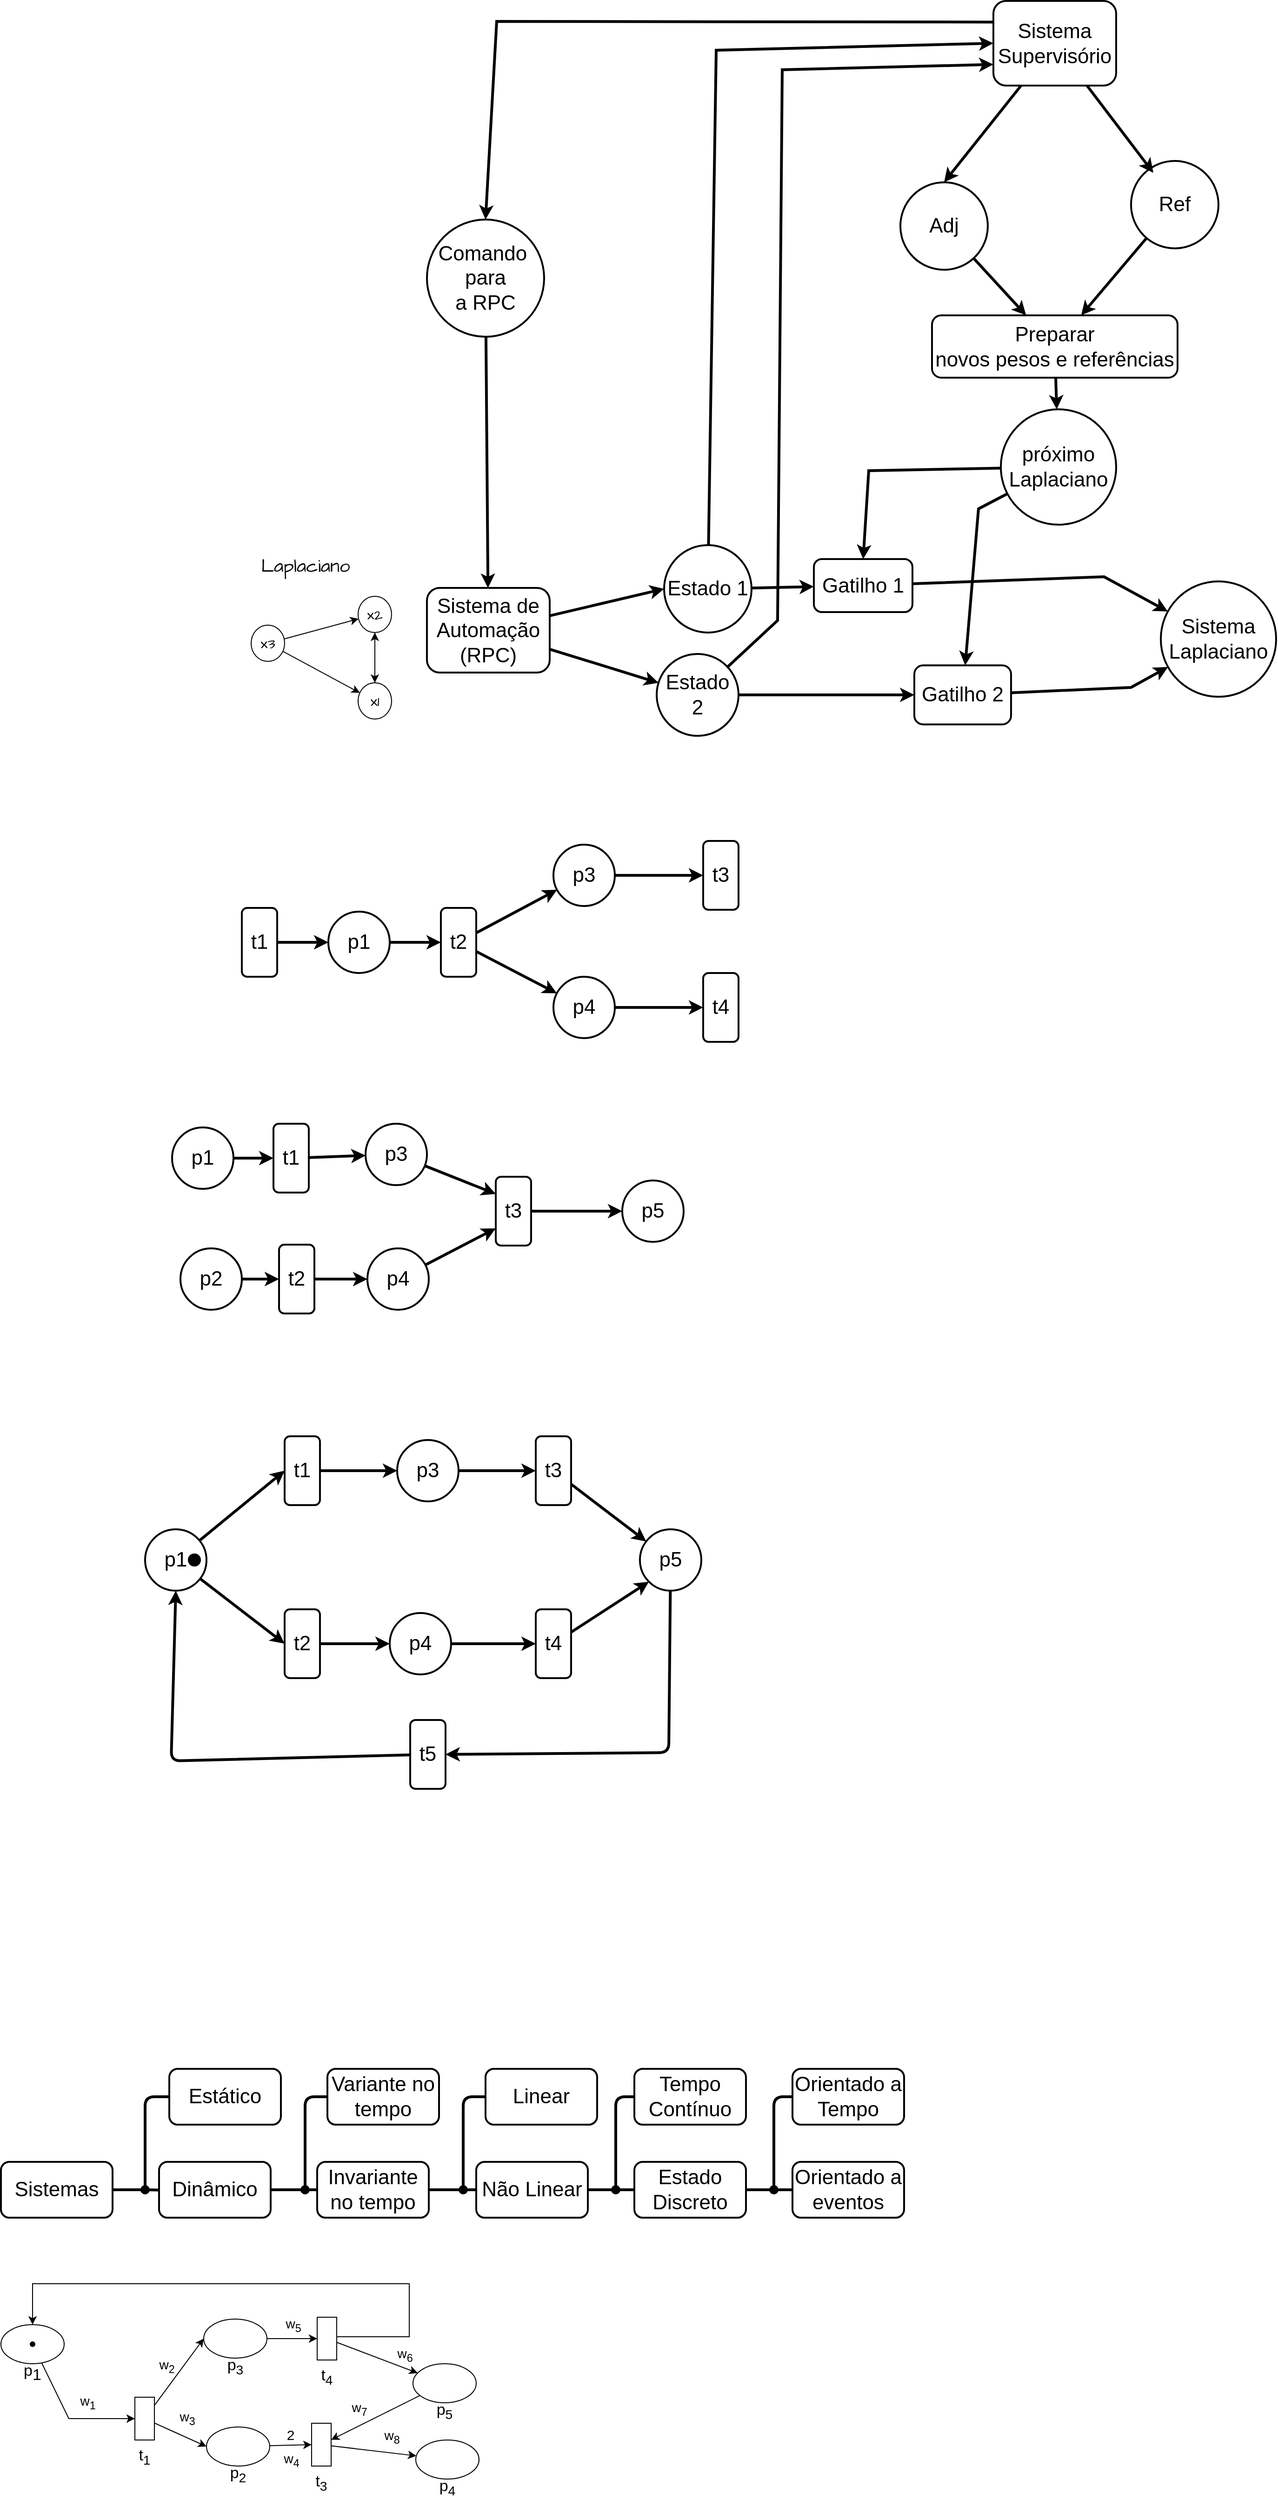 <mxfile version="23.0.2" type="device" pages="2">
  <diagram name="Página-1" id="73Gl7awsLTiYfM5fw06S">
    <mxGraphModel dx="1450" dy="1438" grid="0" gridSize="10" guides="1" tooltips="1" connect="1" arrows="1" fold="1" page="0" pageScale="1" pageWidth="1169" pageHeight="827" background="#ffffff" math="0" shadow="0">
      <root>
        <mxCell id="0" />
        <mxCell id="1" parent="0" />
        <mxCell id="H29PGCWUE_MyYNxUWZgb-3" style="edgeStyle=orthogonalEdgeStyle;rounded=1;orthogonalLoop=1;jettySize=auto;html=1;strokeWidth=3;" parent="1" source="H29PGCWUE_MyYNxUWZgb-1" target="H29PGCWUE_MyYNxUWZgb-2" edge="1">
          <mxGeometry relative="1" as="geometry" />
        </mxCell>
        <mxCell id="H29PGCWUE_MyYNxUWZgb-1" value="&lt;font style=&quot;font-size: 22px;&quot;&gt;p1&lt;/font&gt;" style="ellipse;whiteSpace=wrap;html=1;aspect=fixed;strokeWidth=2;rounded=1;" parent="1" vertex="1">
          <mxGeometry x="211" y="206" width="66" height="66" as="geometry" />
        </mxCell>
        <mxCell id="H29PGCWUE_MyYNxUWZgb-9" style="shape=connector;rounded=1;orthogonalLoop=1;jettySize=auto;html=1;labelBackgroundColor=default;strokeColor=default;strokeWidth=3;align=center;verticalAlign=middle;fontFamily=Helvetica;fontSize=11;fontColor=default;endArrow=classic;" parent="1" source="H29PGCWUE_MyYNxUWZgb-2" target="H29PGCWUE_MyYNxUWZgb-7" edge="1">
          <mxGeometry relative="1" as="geometry" />
        </mxCell>
        <mxCell id="H29PGCWUE_MyYNxUWZgb-10" style="edgeStyle=none;shape=connector;rounded=1;orthogonalLoop=1;jettySize=auto;html=1;labelBackgroundColor=default;strokeColor=default;strokeWidth=3;align=center;verticalAlign=middle;fontFamily=Helvetica;fontSize=11;fontColor=default;endArrow=classic;" parent="1" source="H29PGCWUE_MyYNxUWZgb-2" target="H29PGCWUE_MyYNxUWZgb-8" edge="1">
          <mxGeometry relative="1" as="geometry" />
        </mxCell>
        <mxCell id="H29PGCWUE_MyYNxUWZgb-2" value="&lt;font style=&quot;font-size: 22px;&quot;&gt;t2&lt;/font&gt;" style="rounded=1;whiteSpace=wrap;html=1;strokeWidth=2;" parent="1" vertex="1">
          <mxGeometry x="332" y="202" width="38" height="74" as="geometry" />
        </mxCell>
        <mxCell id="H29PGCWUE_MyYNxUWZgb-6" value="" style="edgeStyle=orthogonalEdgeStyle;shape=connector;rounded=1;orthogonalLoop=1;jettySize=auto;html=1;labelBackgroundColor=default;strokeColor=default;strokeWidth=3;align=center;verticalAlign=middle;fontFamily=Helvetica;fontSize=11;fontColor=default;endArrow=classic;" parent="1" source="H29PGCWUE_MyYNxUWZgb-4" target="H29PGCWUE_MyYNxUWZgb-1" edge="1">
          <mxGeometry relative="1" as="geometry" />
        </mxCell>
        <mxCell id="H29PGCWUE_MyYNxUWZgb-4" value="&lt;font style=&quot;font-size: 22px;&quot;&gt;t1&lt;/font&gt;" style="rounded=1;whiteSpace=wrap;html=1;strokeWidth=2;" parent="1" vertex="1">
          <mxGeometry x="118" y="202" width="38" height="74" as="geometry" />
        </mxCell>
        <mxCell id="H29PGCWUE_MyYNxUWZgb-13" value="" style="edgeStyle=none;shape=connector;rounded=1;orthogonalLoop=1;jettySize=auto;html=1;labelBackgroundColor=default;strokeColor=default;strokeWidth=3;align=center;verticalAlign=middle;fontFamily=Helvetica;fontSize=11;fontColor=default;endArrow=classic;" parent="1" source="H29PGCWUE_MyYNxUWZgb-7" target="H29PGCWUE_MyYNxUWZgb-11" edge="1">
          <mxGeometry relative="1" as="geometry" />
        </mxCell>
        <mxCell id="H29PGCWUE_MyYNxUWZgb-7" value="&lt;font style=&quot;font-size: 22px;&quot;&gt;p3&lt;/font&gt;" style="ellipse;whiteSpace=wrap;html=1;aspect=fixed;strokeWidth=2;rounded=1;" parent="1" vertex="1">
          <mxGeometry x="453" y="134" width="66" height="66" as="geometry" />
        </mxCell>
        <mxCell id="H29PGCWUE_MyYNxUWZgb-15" value="" style="edgeStyle=none;shape=connector;rounded=1;orthogonalLoop=1;jettySize=auto;html=1;labelBackgroundColor=default;strokeColor=default;strokeWidth=3;align=center;verticalAlign=middle;fontFamily=Helvetica;fontSize=11;fontColor=default;endArrow=classic;" parent="1" source="H29PGCWUE_MyYNxUWZgb-8" target="H29PGCWUE_MyYNxUWZgb-14" edge="1">
          <mxGeometry relative="1" as="geometry" />
        </mxCell>
        <mxCell id="H29PGCWUE_MyYNxUWZgb-8" value="&lt;font style=&quot;font-size: 22px;&quot;&gt;p4&lt;/font&gt;" style="ellipse;whiteSpace=wrap;html=1;aspect=fixed;strokeWidth=2;rounded=1;" parent="1" vertex="1">
          <mxGeometry x="453" y="276" width="66" height="66" as="geometry" />
        </mxCell>
        <mxCell id="H29PGCWUE_MyYNxUWZgb-11" value="&lt;font style=&quot;font-size: 22px;&quot;&gt;t3&lt;/font&gt;" style="rounded=1;whiteSpace=wrap;html=1;strokeWidth=2;" parent="1" vertex="1">
          <mxGeometry x="614" y="130" width="38" height="74" as="geometry" />
        </mxCell>
        <mxCell id="H29PGCWUE_MyYNxUWZgb-14" value="&lt;font style=&quot;font-size: 22px;&quot;&gt;t4&lt;/font&gt;" style="rounded=1;whiteSpace=wrap;html=1;strokeWidth=2;" parent="1" vertex="1">
          <mxGeometry x="614" y="272" width="38" height="74" as="geometry" />
        </mxCell>
        <mxCell id="H29PGCWUE_MyYNxUWZgb-26" value="" style="edgeStyle=none;shape=connector;rounded=1;orthogonalLoop=1;jettySize=auto;html=1;labelBackgroundColor=default;strokeColor=default;strokeWidth=3;align=center;verticalAlign=middle;fontFamily=Helvetica;fontSize=11;fontColor=default;endArrow=classic;" parent="1" source="H29PGCWUE_MyYNxUWZgb-17" target="H29PGCWUE_MyYNxUWZgb-18" edge="1">
          <mxGeometry relative="1" as="geometry" />
        </mxCell>
        <mxCell id="H29PGCWUE_MyYNxUWZgb-17" value="&lt;font style=&quot;font-size: 22px;&quot;&gt;p1&lt;/font&gt;" style="ellipse;whiteSpace=wrap;html=1;aspect=fixed;strokeWidth=2;rounded=1;" parent="1" vertex="1">
          <mxGeometry x="43" y="438" width="66" height="66" as="geometry" />
        </mxCell>
        <mxCell id="H29PGCWUE_MyYNxUWZgb-27" value="" style="edgeStyle=none;shape=connector;rounded=1;orthogonalLoop=1;jettySize=auto;html=1;labelBackgroundColor=default;strokeColor=default;strokeWidth=3;align=center;verticalAlign=middle;fontFamily=Helvetica;fontSize=11;fontColor=default;endArrow=classic;" parent="1" source="H29PGCWUE_MyYNxUWZgb-18" target="H29PGCWUE_MyYNxUWZgb-22" edge="1">
          <mxGeometry relative="1" as="geometry" />
        </mxCell>
        <mxCell id="H29PGCWUE_MyYNxUWZgb-18" value="&lt;font style=&quot;font-size: 22px;&quot;&gt;t1&lt;/font&gt;" style="rounded=1;whiteSpace=wrap;html=1;strokeWidth=2;" parent="1" vertex="1">
          <mxGeometry x="152" y="434" width="38" height="74" as="geometry" />
        </mxCell>
        <mxCell id="H29PGCWUE_MyYNxUWZgb-31" value="" style="edgeStyle=none;shape=connector;rounded=1;orthogonalLoop=1;jettySize=auto;html=1;labelBackgroundColor=default;strokeColor=default;strokeWidth=3;align=center;verticalAlign=middle;fontFamily=Helvetica;fontSize=11;fontColor=default;endArrow=classic;" parent="1" source="H29PGCWUE_MyYNxUWZgb-19" target="H29PGCWUE_MyYNxUWZgb-20" edge="1">
          <mxGeometry relative="1" as="geometry" />
        </mxCell>
        <mxCell id="H29PGCWUE_MyYNxUWZgb-19" value="&lt;font style=&quot;font-size: 22px;&quot;&gt;p2&lt;/font&gt;" style="ellipse;whiteSpace=wrap;html=1;aspect=fixed;strokeWidth=2;rounded=1;" parent="1" vertex="1">
          <mxGeometry x="52" y="568" width="66" height="66" as="geometry" />
        </mxCell>
        <mxCell id="H29PGCWUE_MyYNxUWZgb-32" value="" style="edgeStyle=none;shape=connector;rounded=1;orthogonalLoop=1;jettySize=auto;html=1;labelBackgroundColor=default;strokeColor=default;strokeWidth=3;align=center;verticalAlign=middle;fontFamily=Helvetica;fontSize=11;fontColor=default;endArrow=classic;" parent="1" source="H29PGCWUE_MyYNxUWZgb-20" target="H29PGCWUE_MyYNxUWZgb-23" edge="1">
          <mxGeometry relative="1" as="geometry" />
        </mxCell>
        <mxCell id="H29PGCWUE_MyYNxUWZgb-20" value="&lt;font style=&quot;font-size: 22px;&quot;&gt;t2&lt;/font&gt;" style="rounded=1;whiteSpace=wrap;html=1;strokeWidth=2;" parent="1" vertex="1">
          <mxGeometry x="158" y="564" width="38" height="74" as="geometry" />
        </mxCell>
        <mxCell id="H29PGCWUE_MyYNxUWZgb-29" style="edgeStyle=none;shape=connector;rounded=1;orthogonalLoop=1;jettySize=auto;html=1;entryX=0;entryY=0.25;entryDx=0;entryDy=0;labelBackgroundColor=default;strokeColor=default;strokeWidth=3;align=center;verticalAlign=middle;fontFamily=Helvetica;fontSize=11;fontColor=default;endArrow=classic;" parent="1" source="H29PGCWUE_MyYNxUWZgb-22" target="H29PGCWUE_MyYNxUWZgb-24" edge="1">
          <mxGeometry relative="1" as="geometry" />
        </mxCell>
        <mxCell id="H29PGCWUE_MyYNxUWZgb-22" value="&lt;font style=&quot;font-size: 22px;&quot;&gt;p3&lt;/font&gt;" style="ellipse;whiteSpace=wrap;html=1;aspect=fixed;strokeWidth=2;rounded=1;" parent="1" vertex="1">
          <mxGeometry x="251" y="434" width="66" height="66" as="geometry" />
        </mxCell>
        <mxCell id="H29PGCWUE_MyYNxUWZgb-30" style="edgeStyle=none;shape=connector;rounded=1;orthogonalLoop=1;jettySize=auto;html=1;entryX=0;entryY=0.75;entryDx=0;entryDy=0;labelBackgroundColor=default;strokeColor=default;strokeWidth=3;align=center;verticalAlign=middle;fontFamily=Helvetica;fontSize=11;fontColor=default;endArrow=classic;" parent="1" source="H29PGCWUE_MyYNxUWZgb-23" target="H29PGCWUE_MyYNxUWZgb-24" edge="1">
          <mxGeometry relative="1" as="geometry" />
        </mxCell>
        <mxCell id="H29PGCWUE_MyYNxUWZgb-23" value="&lt;font style=&quot;font-size: 22px;&quot;&gt;p4&lt;/font&gt;" style="ellipse;whiteSpace=wrap;html=1;aspect=fixed;strokeWidth=2;rounded=1;" parent="1" vertex="1">
          <mxGeometry x="253" y="568" width="66" height="66" as="geometry" />
        </mxCell>
        <mxCell id="H29PGCWUE_MyYNxUWZgb-33" style="edgeStyle=none;shape=connector;rounded=1;orthogonalLoop=1;jettySize=auto;html=1;labelBackgroundColor=default;strokeColor=default;strokeWidth=3;align=center;verticalAlign=middle;fontFamily=Helvetica;fontSize=11;fontColor=default;endArrow=classic;" parent="1" source="H29PGCWUE_MyYNxUWZgb-24" target="H29PGCWUE_MyYNxUWZgb-25" edge="1">
          <mxGeometry relative="1" as="geometry" />
        </mxCell>
        <mxCell id="H29PGCWUE_MyYNxUWZgb-24" value="&lt;font style=&quot;font-size: 22px;&quot;&gt;t3&lt;/font&gt;" style="rounded=1;whiteSpace=wrap;html=1;strokeWidth=2;" parent="1" vertex="1">
          <mxGeometry x="391" y="491" width="38" height="74" as="geometry" />
        </mxCell>
        <mxCell id="H29PGCWUE_MyYNxUWZgb-25" value="&lt;font style=&quot;font-size: 22px;&quot;&gt;p5&lt;/font&gt;" style="ellipse;whiteSpace=wrap;html=1;aspect=fixed;strokeWidth=2;rounded=1;" parent="1" vertex="1">
          <mxGeometry x="527" y="495" width="66" height="66" as="geometry" />
        </mxCell>
        <mxCell id="H29PGCWUE_MyYNxUWZgb-46" style="edgeStyle=none;shape=connector;rounded=1;orthogonalLoop=1;jettySize=auto;html=1;labelBackgroundColor=default;strokeColor=default;strokeWidth=3;align=center;verticalAlign=middle;fontFamily=Helvetica;fontSize=11;fontColor=default;endArrow=classic;entryX=0;entryY=0.5;entryDx=0;entryDy=0;" parent="1" source="H29PGCWUE_MyYNxUWZgb-34" target="H29PGCWUE_MyYNxUWZgb-35" edge="1">
          <mxGeometry relative="1" as="geometry" />
        </mxCell>
        <mxCell id="H29PGCWUE_MyYNxUWZgb-47" style="edgeStyle=none;shape=connector;rounded=1;orthogonalLoop=1;jettySize=auto;html=1;entryX=0;entryY=0.5;entryDx=0;entryDy=0;labelBackgroundColor=default;strokeColor=default;strokeWidth=3;align=center;verticalAlign=middle;fontFamily=Helvetica;fontSize=11;fontColor=default;endArrow=classic;" parent="1" source="H29PGCWUE_MyYNxUWZgb-34" target="H29PGCWUE_MyYNxUWZgb-36" edge="1">
          <mxGeometry relative="1" as="geometry" />
        </mxCell>
        <mxCell id="H29PGCWUE_MyYNxUWZgb-34" value="&lt;font style=&quot;font-size: 22px;&quot;&gt;p1&lt;/font&gt;" style="ellipse;whiteSpace=wrap;html=1;aspect=fixed;strokeWidth=2;rounded=1;" parent="1" vertex="1">
          <mxGeometry x="14" y="870" width="66" height="66" as="geometry" />
        </mxCell>
        <mxCell id="H29PGCWUE_MyYNxUWZgb-48" style="edgeStyle=none;shape=connector;rounded=1;orthogonalLoop=1;jettySize=auto;html=1;labelBackgroundColor=default;strokeColor=default;strokeWidth=3;align=center;verticalAlign=middle;fontFamily=Helvetica;fontSize=11;fontColor=default;endArrow=classic;" parent="1" source="H29PGCWUE_MyYNxUWZgb-35" target="H29PGCWUE_MyYNxUWZgb-37" edge="1">
          <mxGeometry relative="1" as="geometry" />
        </mxCell>
        <mxCell id="H29PGCWUE_MyYNxUWZgb-35" value="&lt;font style=&quot;font-size: 22px;&quot;&gt;t1&lt;/font&gt;" style="rounded=1;whiteSpace=wrap;html=1;strokeWidth=2;" parent="1" vertex="1">
          <mxGeometry x="164" y="770" width="38" height="74" as="geometry" />
        </mxCell>
        <mxCell id="H29PGCWUE_MyYNxUWZgb-49" value="" style="edgeStyle=none;shape=connector;rounded=1;orthogonalLoop=1;jettySize=auto;html=1;labelBackgroundColor=default;strokeColor=default;strokeWidth=3;align=center;verticalAlign=middle;fontFamily=Helvetica;fontSize=11;fontColor=default;endArrow=classic;" parent="1" source="H29PGCWUE_MyYNxUWZgb-36" target="H29PGCWUE_MyYNxUWZgb-38" edge="1">
          <mxGeometry relative="1" as="geometry" />
        </mxCell>
        <mxCell id="H29PGCWUE_MyYNxUWZgb-36" value="&lt;font style=&quot;font-size: 22px;&quot;&gt;t2&lt;/font&gt;" style="rounded=1;whiteSpace=wrap;html=1;strokeWidth=2;" parent="1" vertex="1">
          <mxGeometry x="164" y="956" width="38" height="74" as="geometry" />
        </mxCell>
        <mxCell id="H29PGCWUE_MyYNxUWZgb-50" value="" style="edgeStyle=none;shape=connector;rounded=1;orthogonalLoop=1;jettySize=auto;html=1;labelBackgroundColor=default;strokeColor=default;strokeWidth=3;align=center;verticalAlign=middle;fontFamily=Helvetica;fontSize=11;fontColor=default;endArrow=classic;" parent="1" source="H29PGCWUE_MyYNxUWZgb-37" target="H29PGCWUE_MyYNxUWZgb-40" edge="1">
          <mxGeometry relative="1" as="geometry" />
        </mxCell>
        <mxCell id="H29PGCWUE_MyYNxUWZgb-37" value="&lt;font style=&quot;font-size: 22px;&quot;&gt;p3&lt;/font&gt;" style="ellipse;whiteSpace=wrap;html=1;aspect=fixed;strokeWidth=2;rounded=1;" parent="1" vertex="1">
          <mxGeometry x="285" y="774" width="66" height="66" as="geometry" />
        </mxCell>
        <mxCell id="H29PGCWUE_MyYNxUWZgb-53" value="" style="edgeStyle=none;shape=connector;rounded=1;orthogonalLoop=1;jettySize=auto;html=1;labelBackgroundColor=default;strokeColor=default;strokeWidth=3;align=center;verticalAlign=middle;fontFamily=Helvetica;fontSize=11;fontColor=default;endArrow=classic;" parent="1" source="H29PGCWUE_MyYNxUWZgb-38" target="H29PGCWUE_MyYNxUWZgb-41" edge="1">
          <mxGeometry relative="1" as="geometry" />
        </mxCell>
        <mxCell id="H29PGCWUE_MyYNxUWZgb-38" value="&lt;font style=&quot;font-size: 22px;&quot;&gt;p4&lt;/font&gt;" style="ellipse;whiteSpace=wrap;html=1;aspect=fixed;strokeWidth=2;rounded=1;" parent="1" vertex="1">
          <mxGeometry x="277" y="960" width="66" height="66" as="geometry" />
        </mxCell>
        <mxCell id="H29PGCWUE_MyYNxUWZgb-51" style="edgeStyle=none;shape=connector;rounded=1;orthogonalLoop=1;jettySize=auto;html=1;labelBackgroundColor=default;strokeColor=default;strokeWidth=3;align=center;verticalAlign=middle;fontFamily=Helvetica;fontSize=11;fontColor=default;endArrow=classic;" parent="1" source="H29PGCWUE_MyYNxUWZgb-40" target="H29PGCWUE_MyYNxUWZgb-43" edge="1">
          <mxGeometry relative="1" as="geometry" />
        </mxCell>
        <mxCell id="H29PGCWUE_MyYNxUWZgb-40" value="&lt;font style=&quot;font-size: 22px;&quot;&gt;t3&lt;/font&gt;" style="rounded=1;whiteSpace=wrap;html=1;strokeWidth=2;" parent="1" vertex="1">
          <mxGeometry x="434" y="770" width="38" height="74" as="geometry" />
        </mxCell>
        <mxCell id="H29PGCWUE_MyYNxUWZgb-52" style="edgeStyle=none;shape=connector;rounded=1;orthogonalLoop=1;jettySize=auto;html=1;entryX=0;entryY=1;entryDx=0;entryDy=0;labelBackgroundColor=default;strokeColor=default;strokeWidth=3;align=center;verticalAlign=middle;fontFamily=Helvetica;fontSize=11;fontColor=default;endArrow=classic;" parent="1" source="H29PGCWUE_MyYNxUWZgb-41" target="H29PGCWUE_MyYNxUWZgb-43" edge="1">
          <mxGeometry relative="1" as="geometry" />
        </mxCell>
        <mxCell id="H29PGCWUE_MyYNxUWZgb-41" value="&lt;font style=&quot;font-size: 22px;&quot;&gt;t4&lt;/font&gt;" style="rounded=1;whiteSpace=wrap;html=1;strokeWidth=2;" parent="1" vertex="1">
          <mxGeometry x="434" y="956" width="38" height="74" as="geometry" />
        </mxCell>
        <mxCell id="H29PGCWUE_MyYNxUWZgb-54" style="edgeStyle=none;shape=connector;rounded=1;orthogonalLoop=1;jettySize=auto;html=1;entryX=1;entryY=0.5;entryDx=0;entryDy=0;labelBackgroundColor=default;strokeColor=default;strokeWidth=3;align=center;verticalAlign=middle;fontFamily=Helvetica;fontSize=11;fontColor=default;endArrow=classic;" parent="1" source="H29PGCWUE_MyYNxUWZgb-43" target="H29PGCWUE_MyYNxUWZgb-44" edge="1">
          <mxGeometry relative="1" as="geometry">
            <Array as="points">
              <mxPoint x="577" y="1110" />
            </Array>
          </mxGeometry>
        </mxCell>
        <mxCell id="H29PGCWUE_MyYNxUWZgb-43" value="&lt;font style=&quot;font-size: 22px;&quot;&gt;p5&lt;/font&gt;" style="ellipse;whiteSpace=wrap;html=1;aspect=fixed;strokeWidth=2;rounded=1;" parent="1" vertex="1">
          <mxGeometry x="546" y="870" width="66" height="66" as="geometry" />
        </mxCell>
        <mxCell id="H29PGCWUE_MyYNxUWZgb-55" style="edgeStyle=none;shape=connector;rounded=1;orthogonalLoop=1;jettySize=auto;html=1;entryX=0.5;entryY=1;entryDx=0;entryDy=0;labelBackgroundColor=default;strokeColor=default;strokeWidth=3;align=center;verticalAlign=middle;fontFamily=Helvetica;fontSize=11;fontColor=default;endArrow=classic;" parent="1" source="H29PGCWUE_MyYNxUWZgb-44" target="H29PGCWUE_MyYNxUWZgb-34" edge="1">
          <mxGeometry relative="1" as="geometry">
            <Array as="points">
              <mxPoint x="42" y="1119" />
            </Array>
          </mxGeometry>
        </mxCell>
        <mxCell id="H29PGCWUE_MyYNxUWZgb-44" value="&lt;font style=&quot;font-size: 22px;&quot;&gt;t5&lt;/font&gt;" style="rounded=1;whiteSpace=wrap;html=1;strokeWidth=2;" parent="1" vertex="1">
          <mxGeometry x="299" y="1075" width="38" height="74" as="geometry" />
        </mxCell>
        <mxCell id="H29PGCWUE_MyYNxUWZgb-56" value="" style="shape=waypoint;size=6;pointerEvents=1;points=[];fillColor=none;resizable=0;rotatable=0;perimeter=centerPerimeter;snapToPoint=1;fontFamily=Helvetica;fontSize=11;fontColor=default;strokeWidth=5;rounded=1;" parent="1" vertex="1">
          <mxGeometry x="57" y="893" width="20" height="20" as="geometry" />
        </mxCell>
        <mxCell id="7hNcSBo7naeVfwJ_kZuB-24" style="edgeStyle=orthogonalEdgeStyle;shape=connector;rounded=1;orthogonalLoop=1;jettySize=auto;html=1;labelBackgroundColor=default;strokeColor=default;strokeWidth=3;align=center;verticalAlign=middle;fontFamily=Helvetica;fontSize=12;fontColor=default;endArrow=none;endFill=0;" parent="1" target="7hNcSBo7naeVfwJ_kZuB-4" edge="1">
          <mxGeometry relative="1" as="geometry">
            <mxPoint x="16" y="1580" as="sourcePoint" />
          </mxGeometry>
        </mxCell>
        <mxCell id="7hNcSBo7naeVfwJ_kZuB-1" value="&lt;font style=&quot;font-size: 22px;&quot;&gt;Sistemas&lt;/font&gt;" style="rounded=1;whiteSpace=wrap;html=1;strokeWidth=2;" parent="1" vertex="1">
          <mxGeometry x="-141" y="1550" width="120" height="60" as="geometry" />
        </mxCell>
        <mxCell id="7hNcSBo7naeVfwJ_kZuB-25" value="" style="edgeStyle=orthogonalEdgeStyle;shape=connector;rounded=1;orthogonalLoop=1;jettySize=auto;html=1;labelBackgroundColor=default;strokeColor=default;strokeWidth=3;align=center;verticalAlign=middle;fontFamily=Helvetica;fontSize=12;fontColor=default;endArrow=none;endFill=0;" parent="1" source="7hNcSBo7naeVfwJ_kZuB-38" target="7hNcSBo7naeVfwJ_kZuB-15" edge="1">
          <mxGeometry relative="1" as="geometry" />
        </mxCell>
        <mxCell id="7hNcSBo7naeVfwJ_kZuB-4" value="&lt;span style=&quot;font-size: 22px;&quot;&gt;Dinâmico&lt;/span&gt;" style="rounded=1;whiteSpace=wrap;html=1;strokeWidth=2;" parent="1" vertex="1">
          <mxGeometry x="29" y="1550" width="120" height="60" as="geometry" />
        </mxCell>
        <mxCell id="7hNcSBo7naeVfwJ_kZuB-5" value="&lt;span style=&quot;font-size: 22px;&quot;&gt;Estático&lt;/span&gt;" style="rounded=1;whiteSpace=wrap;html=1;strokeWidth=2;" parent="1" vertex="1">
          <mxGeometry x="40" y="1450" width="120" height="60" as="geometry" />
        </mxCell>
        <mxCell id="7hNcSBo7naeVfwJ_kZuB-26" value="" style="edgeStyle=orthogonalEdgeStyle;shape=connector;rounded=1;orthogonalLoop=1;jettySize=auto;html=1;labelBackgroundColor=default;strokeColor=default;strokeWidth=3;align=center;verticalAlign=middle;fontFamily=Helvetica;fontSize=12;fontColor=default;endArrow=none;endFill=0;" parent="1" source="7hNcSBo7naeVfwJ_kZuB-40" target="7hNcSBo7naeVfwJ_kZuB-16" edge="1">
          <mxGeometry relative="1" as="geometry" />
        </mxCell>
        <mxCell id="7hNcSBo7naeVfwJ_kZuB-15" value="&lt;span style=&quot;font-size: 22px;&quot;&gt;Invariante no tempo&lt;/span&gt;" style="rounded=1;whiteSpace=wrap;html=1;strokeWidth=2;" parent="1" vertex="1">
          <mxGeometry x="199" y="1550" width="120" height="60" as="geometry" />
        </mxCell>
        <mxCell id="7hNcSBo7naeVfwJ_kZuB-27" value="" style="edgeStyle=orthogonalEdgeStyle;shape=connector;rounded=1;orthogonalLoop=1;jettySize=auto;html=1;labelBackgroundColor=default;strokeColor=default;strokeWidth=3;align=center;verticalAlign=middle;fontFamily=Helvetica;fontSize=12;fontColor=default;endArrow=none;endFill=0;" parent="1" source="7hNcSBo7naeVfwJ_kZuB-42" target="7hNcSBo7naeVfwJ_kZuB-17" edge="1">
          <mxGeometry relative="1" as="geometry" />
        </mxCell>
        <mxCell id="7hNcSBo7naeVfwJ_kZuB-16" value="&lt;span style=&quot;font-size: 22px;&quot;&gt;Não Linear&lt;/span&gt;" style="rounded=1;whiteSpace=wrap;html=1;strokeWidth=2;" parent="1" vertex="1">
          <mxGeometry x="370" y="1550" width="120" height="60" as="geometry" />
        </mxCell>
        <mxCell id="7hNcSBo7naeVfwJ_kZuB-28" value="" style="edgeStyle=orthogonalEdgeStyle;shape=connector;rounded=1;orthogonalLoop=1;jettySize=auto;html=1;labelBackgroundColor=default;strokeColor=default;strokeWidth=3;align=center;verticalAlign=middle;fontFamily=Helvetica;fontSize=12;fontColor=default;endArrow=none;endFill=0;" parent="1" source="7hNcSBo7naeVfwJ_kZuB-44" target="7hNcSBo7naeVfwJ_kZuB-21" edge="1">
          <mxGeometry relative="1" as="geometry" />
        </mxCell>
        <mxCell id="7hNcSBo7naeVfwJ_kZuB-17" value="&lt;span style=&quot;font-size: 22px;&quot;&gt;Estado Discreto&lt;/span&gt;" style="rounded=1;whiteSpace=wrap;html=1;strokeWidth=2;" parent="1" vertex="1">
          <mxGeometry x="540" y="1550" width="120" height="60" as="geometry" />
        </mxCell>
        <mxCell id="7hNcSBo7naeVfwJ_kZuB-18" value="&lt;span style=&quot;font-size: 22px;&quot;&gt;Variante no tempo&lt;/span&gt;" style="rounded=1;whiteSpace=wrap;html=1;strokeWidth=2;" parent="1" vertex="1">
          <mxGeometry x="210" y="1450" width="120" height="60" as="geometry" />
        </mxCell>
        <mxCell id="7hNcSBo7naeVfwJ_kZuB-19" value="&lt;span style=&quot;font-size: 22px;&quot;&gt;Linear&lt;/span&gt;" style="rounded=1;whiteSpace=wrap;html=1;strokeWidth=2;" parent="1" vertex="1">
          <mxGeometry x="380" y="1450" width="120" height="60" as="geometry" />
        </mxCell>
        <mxCell id="7hNcSBo7naeVfwJ_kZuB-20" value="&lt;span style=&quot;font-size: 22px;&quot;&gt;Tempo Contínuo&lt;/span&gt;" style="rounded=1;whiteSpace=wrap;html=1;strokeWidth=2;" parent="1" vertex="1">
          <mxGeometry x="540" y="1450" width="120" height="60" as="geometry" />
        </mxCell>
        <mxCell id="7hNcSBo7naeVfwJ_kZuB-21" value="&lt;span style=&quot;font-size: 22px;&quot;&gt;Orientado a eventos&lt;/span&gt;" style="rounded=1;whiteSpace=wrap;html=1;strokeWidth=2;" parent="1" vertex="1">
          <mxGeometry x="710" y="1550" width="120" height="60" as="geometry" />
        </mxCell>
        <mxCell id="7hNcSBo7naeVfwJ_kZuB-23" value="&lt;span style=&quot;font-size: 22px;&quot;&gt;Orientado a Tempo&lt;/span&gt;" style="rounded=1;whiteSpace=wrap;html=1;strokeWidth=2;" parent="1" vertex="1">
          <mxGeometry x="710" y="1450" width="120" height="60" as="geometry" />
        </mxCell>
        <mxCell id="7hNcSBo7naeVfwJ_kZuB-31" value="" style="edgeStyle=orthogonalEdgeStyle;shape=connector;rounded=1;orthogonalLoop=1;jettySize=auto;html=1;labelBackgroundColor=default;strokeColor=default;strokeWidth=3;align=center;verticalAlign=middle;fontFamily=Helvetica;fontSize=12;fontColor=default;endArrow=none;endFill=0;" parent="1" source="7hNcSBo7naeVfwJ_kZuB-34" edge="1">
          <mxGeometry relative="1" as="geometry">
            <mxPoint y="1580" as="sourcePoint" />
            <mxPoint x="16" y="1580" as="targetPoint" />
          </mxGeometry>
        </mxCell>
        <mxCell id="7hNcSBo7naeVfwJ_kZuB-36" value="" style="edgeStyle=orthogonalEdgeStyle;shape=connector;rounded=1;orthogonalLoop=1;jettySize=auto;html=1;labelBackgroundColor=default;strokeColor=default;strokeWidth=3;align=center;verticalAlign=middle;fontFamily=Helvetica;fontSize=12;fontColor=default;endArrow=none;endFill=0;" parent="1" source="7hNcSBo7naeVfwJ_kZuB-1" target="7hNcSBo7naeVfwJ_kZuB-34" edge="1">
          <mxGeometry relative="1" as="geometry">
            <mxPoint x="-21" y="1580" as="sourcePoint" />
            <mxPoint x="16" y="1580" as="targetPoint" />
          </mxGeometry>
        </mxCell>
        <mxCell id="7hNcSBo7naeVfwJ_kZuB-34" value="" style="shape=waypoint;size=6;pointerEvents=1;points=[];fillColor=none;resizable=0;rotatable=0;perimeter=centerPerimeter;snapToPoint=1;rounded=1;strokeColor=default;align=center;verticalAlign=middle;fontFamily=Helvetica;fontSize=19;fontColor=default;html=1;strokeWidth=3;" parent="1" vertex="1">
          <mxGeometry x="4" y="1570" width="20" height="20" as="geometry" />
        </mxCell>
        <mxCell id="7hNcSBo7naeVfwJ_kZuB-37" style="edgeStyle=orthogonalEdgeStyle;shape=connector;rounded=1;orthogonalLoop=1;jettySize=auto;html=1;entryX=0.636;entryY=0.293;entryDx=0;entryDy=0;entryPerimeter=0;labelBackgroundColor=default;strokeColor=default;strokeWidth=3;align=center;verticalAlign=middle;fontFamily=Helvetica;fontSize=12;fontColor=default;endArrow=none;endFill=0;" parent="1" source="7hNcSBo7naeVfwJ_kZuB-5" target="7hNcSBo7naeVfwJ_kZuB-34" edge="1">
          <mxGeometry relative="1" as="geometry" />
        </mxCell>
        <mxCell id="7hNcSBo7naeVfwJ_kZuB-39" value="" style="edgeStyle=orthogonalEdgeStyle;shape=connector;rounded=1;orthogonalLoop=1;jettySize=auto;html=1;labelBackgroundColor=default;strokeColor=default;strokeWidth=3;align=center;verticalAlign=middle;fontFamily=Helvetica;fontSize=12;fontColor=default;endArrow=none;endFill=0;" parent="1" source="7hNcSBo7naeVfwJ_kZuB-4" target="7hNcSBo7naeVfwJ_kZuB-38" edge="1">
          <mxGeometry relative="1" as="geometry">
            <mxPoint x="149" y="1580" as="sourcePoint" />
            <mxPoint x="199" y="1580" as="targetPoint" />
          </mxGeometry>
        </mxCell>
        <mxCell id="7hNcSBo7naeVfwJ_kZuB-38" value="" style="shape=waypoint;size=6;pointerEvents=1;points=[];fillColor=none;resizable=0;rotatable=0;perimeter=centerPerimeter;snapToPoint=1;rounded=1;strokeColor=default;align=center;verticalAlign=middle;fontFamily=Helvetica;fontSize=12;fontColor=default;html=1;strokeWidth=3;" parent="1" vertex="1">
          <mxGeometry x="176" y="1570" width="20" height="20" as="geometry" />
        </mxCell>
        <mxCell id="7hNcSBo7naeVfwJ_kZuB-41" value="" style="edgeStyle=orthogonalEdgeStyle;shape=connector;rounded=1;orthogonalLoop=1;jettySize=auto;html=1;labelBackgroundColor=default;strokeColor=default;strokeWidth=3;align=center;verticalAlign=middle;fontFamily=Helvetica;fontSize=12;fontColor=default;endArrow=none;endFill=0;" parent="1" source="7hNcSBo7naeVfwJ_kZuB-15" target="7hNcSBo7naeVfwJ_kZuB-40" edge="1">
          <mxGeometry relative="1" as="geometry">
            <mxPoint x="319" y="1580" as="sourcePoint" />
            <mxPoint x="370" y="1580" as="targetPoint" />
          </mxGeometry>
        </mxCell>
        <mxCell id="7hNcSBo7naeVfwJ_kZuB-40" value="" style="shape=waypoint;size=6;pointerEvents=1;points=[];fillColor=none;resizable=0;rotatable=0;perimeter=centerPerimeter;snapToPoint=1;rounded=1;strokeColor=default;align=center;verticalAlign=middle;fontFamily=Helvetica;fontSize=12;fontColor=default;html=1;strokeWidth=3;" parent="1" vertex="1">
          <mxGeometry x="346" y="1570" width="20" height="20" as="geometry" />
        </mxCell>
        <mxCell id="7hNcSBo7naeVfwJ_kZuB-43" value="" style="edgeStyle=orthogonalEdgeStyle;shape=connector;rounded=1;orthogonalLoop=1;jettySize=auto;html=1;labelBackgroundColor=default;strokeColor=default;strokeWidth=3;align=center;verticalAlign=middle;fontFamily=Helvetica;fontSize=12;fontColor=default;endArrow=none;endFill=0;" parent="1" source="7hNcSBo7naeVfwJ_kZuB-16" target="7hNcSBo7naeVfwJ_kZuB-42" edge="1">
          <mxGeometry relative="1" as="geometry">
            <mxPoint x="490" y="1580" as="sourcePoint" />
            <mxPoint x="540" y="1580" as="targetPoint" />
          </mxGeometry>
        </mxCell>
        <mxCell id="7hNcSBo7naeVfwJ_kZuB-42" value="" style="shape=waypoint;size=6;pointerEvents=1;points=[];fillColor=none;resizable=0;rotatable=0;perimeter=centerPerimeter;snapToPoint=1;rounded=1;strokeColor=default;align=center;verticalAlign=middle;fontFamily=Helvetica;fontSize=12;fontColor=default;html=1;strokeWidth=3;" parent="1" vertex="1">
          <mxGeometry x="510" y="1570" width="20" height="20" as="geometry" />
        </mxCell>
        <mxCell id="7hNcSBo7naeVfwJ_kZuB-45" value="" style="edgeStyle=orthogonalEdgeStyle;shape=connector;rounded=1;orthogonalLoop=1;jettySize=auto;html=1;labelBackgroundColor=default;strokeColor=default;strokeWidth=3;align=center;verticalAlign=middle;fontFamily=Helvetica;fontSize=12;fontColor=default;endArrow=none;endFill=0;" parent="1" source="7hNcSBo7naeVfwJ_kZuB-17" target="7hNcSBo7naeVfwJ_kZuB-44" edge="1">
          <mxGeometry relative="1" as="geometry">
            <mxPoint x="660" y="1580" as="sourcePoint" />
            <mxPoint x="710" y="1580" as="targetPoint" />
          </mxGeometry>
        </mxCell>
        <mxCell id="7hNcSBo7naeVfwJ_kZuB-44" value="" style="shape=waypoint;size=6;pointerEvents=1;points=[];fillColor=none;resizable=0;rotatable=0;perimeter=centerPerimeter;snapToPoint=1;rounded=1;strokeColor=default;align=center;verticalAlign=middle;fontFamily=Helvetica;fontSize=12;fontColor=default;html=1;strokeWidth=3;" parent="1" vertex="1">
          <mxGeometry x="680" y="1570" width="20" height="20" as="geometry" />
        </mxCell>
        <mxCell id="7hNcSBo7naeVfwJ_kZuB-46" style="edgeStyle=orthogonalEdgeStyle;shape=connector;rounded=1;orthogonalLoop=1;jettySize=auto;html=1;entryX=0.484;entryY=0.391;entryDx=0;entryDy=0;entryPerimeter=0;labelBackgroundColor=default;strokeColor=default;strokeWidth=3;align=center;verticalAlign=middle;fontFamily=Helvetica;fontSize=12;fontColor=default;endArrow=none;endFill=0;" parent="1" source="7hNcSBo7naeVfwJ_kZuB-18" target="7hNcSBo7naeVfwJ_kZuB-38" edge="1">
          <mxGeometry relative="1" as="geometry" />
        </mxCell>
        <mxCell id="7hNcSBo7naeVfwJ_kZuB-47" style="edgeStyle=orthogonalEdgeStyle;shape=connector;rounded=1;orthogonalLoop=1;jettySize=auto;html=1;entryX=0.464;entryY=1.077;entryDx=0;entryDy=0;entryPerimeter=0;labelBackgroundColor=default;strokeColor=default;strokeWidth=3;align=center;verticalAlign=middle;fontFamily=Helvetica;fontSize=12;fontColor=default;endArrow=none;endFill=0;" parent="1" source="7hNcSBo7naeVfwJ_kZuB-19" target="7hNcSBo7naeVfwJ_kZuB-40" edge="1">
          <mxGeometry relative="1" as="geometry" />
        </mxCell>
        <mxCell id="7hNcSBo7naeVfwJ_kZuB-48" style="edgeStyle=orthogonalEdgeStyle;shape=connector;rounded=1;orthogonalLoop=1;jettySize=auto;html=1;entryX=0.467;entryY=0.277;entryDx=0;entryDy=0;entryPerimeter=0;labelBackgroundColor=default;strokeColor=default;strokeWidth=3;align=center;verticalAlign=middle;fontFamily=Helvetica;fontSize=12;fontColor=default;endArrow=none;endFill=0;" parent="1" source="7hNcSBo7naeVfwJ_kZuB-20" target="7hNcSBo7naeVfwJ_kZuB-42" edge="1">
          <mxGeometry relative="1" as="geometry" />
        </mxCell>
        <mxCell id="7hNcSBo7naeVfwJ_kZuB-49" style="edgeStyle=orthogonalEdgeStyle;shape=connector;rounded=1;orthogonalLoop=1;jettySize=auto;html=1;entryX=0.472;entryY=1.083;entryDx=0;entryDy=0;entryPerimeter=0;labelBackgroundColor=default;strokeColor=default;strokeWidth=3;align=center;verticalAlign=middle;fontFamily=Helvetica;fontSize=12;fontColor=default;endArrow=none;endFill=0;" parent="1" source="7hNcSBo7naeVfwJ_kZuB-23" target="7hNcSBo7naeVfwJ_kZuB-44" edge="1">
          <mxGeometry relative="1" as="geometry" />
        </mxCell>
        <mxCell id="eQceX1pMj_VDF9O-ihNc-5" value="" style="rounded=0;orthogonalLoop=1;jettySize=auto;html=1;" parent="1" source="eQceX1pMj_VDF9O-ihNc-2" target="eQceX1pMj_VDF9O-ihNc-3" edge="1">
          <mxGeometry relative="1" as="geometry">
            <Array as="points">
              <mxPoint x="-68" y="1826" />
            </Array>
          </mxGeometry>
        </mxCell>
        <mxCell id="eQceX1pMj_VDF9O-ihNc-2" value="&lt;br style=&quot;font-size: 17px;&quot;&gt;&lt;br style=&quot;font-size: 17px;&quot;&gt;&lt;br style=&quot;font-size: 17px;&quot;&gt;p&lt;sub style=&quot;font-size: 17px;&quot;&gt;1&lt;/sub&gt;" style="ellipse;whiteSpace=wrap;html=1;fontSize=17;" parent="1" vertex="1">
          <mxGeometry x="-141" y="1725" width="68" height="42" as="geometry" />
        </mxCell>
        <mxCell id="eQceX1pMj_VDF9O-ihNc-15" style="edgeStyle=none;shape=connector;rounded=0;orthogonalLoop=1;jettySize=auto;html=1;entryX=0;entryY=0.5;entryDx=0;entryDy=0;labelBackgroundColor=default;strokeColor=default;align=center;verticalAlign=middle;fontFamily=Helvetica;fontSize=11;fontColor=default;endArrow=classic;" parent="1" source="eQceX1pMj_VDF9O-ihNc-3" target="eQceX1pMj_VDF9O-ihNc-13" edge="1">
          <mxGeometry relative="1" as="geometry" />
        </mxCell>
        <mxCell id="eQceX1pMj_VDF9O-ihNc-16" style="edgeStyle=none;shape=connector;rounded=0;orthogonalLoop=1;jettySize=auto;html=1;entryX=0;entryY=0.5;entryDx=0;entryDy=0;labelBackgroundColor=default;strokeColor=default;align=center;verticalAlign=middle;fontFamily=Helvetica;fontSize=11;fontColor=default;endArrow=classic;" parent="1" source="eQceX1pMj_VDF9O-ihNc-3" target="eQceX1pMj_VDF9O-ihNc-11" edge="1">
          <mxGeometry relative="1" as="geometry" />
        </mxCell>
        <mxCell id="eQceX1pMj_VDF9O-ihNc-3" value="&lt;font style=&quot;font-size: 17px;&quot;&gt;&lt;br&gt;&lt;br&gt;&lt;br&gt;&lt;br&gt;t&lt;sub&gt;1&lt;/sub&gt;&lt;/font&gt;" style="rounded=0;whiteSpace=wrap;html=1;" parent="1" vertex="1">
          <mxGeometry x="3" y="1803" width="21" height="46" as="geometry" />
        </mxCell>
        <mxCell id="eQceX1pMj_VDF9O-ihNc-4" value="" style="shape=waypoint;sketch=0;size=6;pointerEvents=1;points=[];fillColor=none;resizable=0;rotatable=0;perimeter=centerPerimeter;snapToPoint=1;" parent="1" vertex="1">
          <mxGeometry x="-117" y="1736" width="20" height="20" as="geometry" />
        </mxCell>
        <mxCell id="eQceX1pMj_VDF9O-ihNc-18" value="&lt;font style=&quot;font-size: 15px;&quot;&gt;2&lt;/font&gt;" style="edgeStyle=none;shape=connector;rounded=0;orthogonalLoop=1;jettySize=auto;html=1;entryX=0;entryY=0.5;entryDx=0;entryDy=0;labelBackgroundColor=default;strokeColor=default;align=center;verticalAlign=bottom;fontFamily=Helvetica;fontSize=11;fontColor=default;endArrow=classic;" parent="1" source="eQceX1pMj_VDF9O-ihNc-11" target="eQceX1pMj_VDF9O-ihNc-17" edge="1">
          <mxGeometry relative="1" as="geometry" />
        </mxCell>
        <mxCell id="eQceX1pMj_VDF9O-ihNc-11" value="&lt;font style=&quot;font-size: 17px;&quot;&gt;&lt;br&gt;&lt;br&gt;&lt;br&gt;p&lt;sub style=&quot;&quot;&gt;2&lt;/sub&gt;&lt;/font&gt;" style="ellipse;whiteSpace=wrap;html=1;" parent="1" vertex="1">
          <mxGeometry x="80" y="1835" width="68" height="42" as="geometry" />
        </mxCell>
        <mxCell id="4097-dqWQNfC6FopvGsw-22" style="edgeStyle=orthogonalEdgeStyle;rounded=0;orthogonalLoop=1;jettySize=auto;html=1;" parent="1" source="eQceX1pMj_VDF9O-ihNc-13" target="eQceX1pMj_VDF9O-ihNc-26" edge="1">
          <mxGeometry relative="1" as="geometry" />
        </mxCell>
        <mxCell id="eQceX1pMj_VDF9O-ihNc-13" value="&lt;font style=&quot;font-size: 17px;&quot;&gt;&lt;br&gt;&lt;br&gt;&lt;br&gt;p&lt;sub&gt;3&lt;/sub&gt;&lt;/font&gt;" style="ellipse;whiteSpace=wrap;html=1;" parent="1" vertex="1">
          <mxGeometry x="77" y="1719" width="68" height="42" as="geometry" />
        </mxCell>
        <mxCell id="eQceX1pMj_VDF9O-ihNc-38" style="edgeStyle=none;shape=connector;rounded=0;orthogonalLoop=1;jettySize=auto;html=1;labelBackgroundColor=default;strokeColor=default;align=center;verticalAlign=bottom;fontFamily=Helvetica;fontSize=11;fontColor=default;endArrow=classic;" parent="1" source="eQceX1pMj_VDF9O-ihNc-17" target="eQceX1pMj_VDF9O-ihNc-37" edge="1">
          <mxGeometry relative="1" as="geometry" />
        </mxCell>
        <mxCell id="eQceX1pMj_VDF9O-ihNc-17" value="&lt;font style=&quot;font-size: 17px;&quot;&gt;&lt;br&gt;&lt;br&gt;&lt;br&gt;&lt;br&gt;t&lt;sub&gt;3&lt;/sub&gt;&lt;/font&gt;" style="rounded=0;whiteSpace=wrap;html=1;" parent="1" vertex="1">
          <mxGeometry x="193" y="1831" width="21" height="46" as="geometry" />
        </mxCell>
        <mxCell id="eQceX1pMj_VDF9O-ihNc-20" style="edgeStyle=none;shape=connector;rounded=0;orthogonalLoop=1;jettySize=auto;html=1;labelBackgroundColor=default;strokeColor=default;align=center;verticalAlign=middle;fontFamily=Helvetica;fontSize=11;fontColor=default;endArrow=classic;" parent="1" source="eQceX1pMj_VDF9O-ihNc-19" target="eQceX1pMj_VDF9O-ihNc-17" edge="1">
          <mxGeometry relative="1" as="geometry" />
        </mxCell>
        <mxCell id="eQceX1pMj_VDF9O-ihNc-19" value="&lt;font style=&quot;font-size: 17px;&quot;&gt;&lt;br&gt;&lt;br&gt;&lt;br&gt;p&lt;sub style=&quot;&quot;&gt;5&lt;/sub&gt;&lt;/font&gt;" style="ellipse;whiteSpace=wrap;html=1;" parent="1" vertex="1">
          <mxGeometry x="302" y="1767" width="68" height="42" as="geometry" />
        </mxCell>
        <mxCell id="eQceX1pMj_VDF9O-ihNc-28" style="edgeStyle=none;shape=connector;rounded=0;orthogonalLoop=1;jettySize=auto;html=1;labelBackgroundColor=default;strokeColor=default;align=center;verticalAlign=bottom;fontFamily=Helvetica;fontSize=11;fontColor=default;endArrow=classic;" parent="1" source="eQceX1pMj_VDF9O-ihNc-26" target="eQceX1pMj_VDF9O-ihNc-19" edge="1">
          <mxGeometry relative="1" as="geometry" />
        </mxCell>
        <mxCell id="eQceX1pMj_VDF9O-ihNc-26" value="&lt;font style=&quot;font-size: 17px;&quot;&gt;&lt;br&gt;&lt;br&gt;&lt;br&gt;&lt;br&gt;t&lt;sub&gt;4&lt;/sub&gt;&lt;/font&gt;" style="rounded=0;whiteSpace=wrap;html=1;" parent="1" vertex="1">
          <mxGeometry x="199" y="1717" width="21" height="46" as="geometry" />
        </mxCell>
        <mxCell id="eQceX1pMj_VDF9O-ihNc-37" value="&lt;font style=&quot;font-size: 17px;&quot;&gt;&lt;br&gt;&lt;br&gt;&lt;br&gt;p&lt;sub style=&quot;&quot;&gt;4&lt;/sub&gt;&lt;/font&gt;" style="ellipse;whiteSpace=wrap;html=1;" parent="1" vertex="1">
          <mxGeometry x="305" y="1849" width="68" height="42" as="geometry" />
        </mxCell>
        <mxCell id="4097-dqWQNfC6FopvGsw-1" value="&lt;font style=&quot;font-size: 14px;&quot;&gt;w&lt;sub style=&quot;border-color: var(--border-color);&quot;&gt;1&lt;/sub&gt;&lt;/font&gt;" style="text;html=1;align=center;verticalAlign=middle;resizable=0;points=[];autosize=1;strokeColor=none;fillColor=none;" parent="1" vertex="1">
          <mxGeometry x="-66" y="1792" width="35" height="32" as="geometry" />
        </mxCell>
        <mxCell id="4097-dqWQNfC6FopvGsw-7" value="&lt;font style=&quot;font-size: 14px;&quot;&gt;w&lt;sub style=&quot;border-color: var(--border-color);&quot;&gt;2&lt;/sub&gt;&lt;/font&gt;" style="text;html=1;align=center;verticalAlign=middle;resizable=0;points=[];autosize=1;strokeColor=none;fillColor=none;" parent="1" vertex="1">
          <mxGeometry x="19" y="1753" width="35" height="32" as="geometry" />
        </mxCell>
        <mxCell id="4097-dqWQNfC6FopvGsw-8" value="&lt;font style=&quot;font-size: 14px;&quot;&gt;w&lt;sub style=&quot;border-color: var(--border-color);&quot;&gt;3&lt;/sub&gt;&lt;/font&gt;" style="text;html=1;align=center;verticalAlign=middle;resizable=0;points=[];autosize=1;strokeColor=none;fillColor=none;" parent="1" vertex="1">
          <mxGeometry x="41" y="1809" width="35" height="32" as="geometry" />
        </mxCell>
        <mxCell id="4097-dqWQNfC6FopvGsw-11" value="&lt;font style=&quot;font-size: 14px;&quot;&gt;w&lt;sub style=&quot;border-color: var(--border-color);&quot;&gt;5&lt;/sub&gt;&lt;/font&gt;" style="text;html=1;align=center;verticalAlign=middle;resizable=0;points=[];autosize=1;strokeColor=none;fillColor=none;" parent="1" vertex="1">
          <mxGeometry x="155" y="1709" width="35" height="32" as="geometry" />
        </mxCell>
        <mxCell id="4097-dqWQNfC6FopvGsw-24" value="" style="edgeStyle=orthogonalEdgeStyle;rounded=0;orthogonalLoop=1;jettySize=auto;html=1;entryX=0.5;entryY=0;entryDx=0;entryDy=0;" parent="1" source="eQceX1pMj_VDF9O-ihNc-26" target="eQceX1pMj_VDF9O-ihNc-2" edge="1">
          <mxGeometry relative="1" as="geometry">
            <mxPoint x="228" y="1784" as="sourcePoint" />
            <mxPoint x="126" y="1651" as="targetPoint" />
            <Array as="points">
              <mxPoint x="298" y="1738" />
              <mxPoint x="298" y="1681" />
              <mxPoint x="-107" y="1681" />
            </Array>
          </mxGeometry>
        </mxCell>
        <mxCell id="4097-dqWQNfC6FopvGsw-32" value="&lt;font style=&quot;font-size: 14px;&quot;&gt;w&lt;sub style=&quot;border-color: var(--border-color);&quot;&gt;4&lt;/sub&gt;&lt;/font&gt;" style="text;html=1;align=center;verticalAlign=middle;resizable=0;points=[];autosize=1;strokeColor=none;fillColor=none;" parent="1" vertex="1">
          <mxGeometry x="153.5" y="1854" width="35" height="32" as="geometry" />
        </mxCell>
        <mxCell id="4097-dqWQNfC6FopvGsw-33" value="&lt;font style=&quot;font-size: 14px;&quot;&gt;w&lt;sub style=&quot;border-color: var(--border-color);&quot;&gt;6&lt;/sub&gt;&lt;/font&gt;" style="text;html=1;align=center;verticalAlign=middle;resizable=0;points=[];autosize=1;strokeColor=none;fillColor=none;" parent="1" vertex="1">
          <mxGeometry x="275" y="1741" width="35" height="32" as="geometry" />
        </mxCell>
        <mxCell id="4097-dqWQNfC6FopvGsw-34" value="&lt;font style=&quot;font-size: 14px;&quot;&gt;w&lt;sub style=&quot;border-color: var(--border-color);&quot;&gt;7&lt;/sub&gt;&lt;/font&gt;" style="text;html=1;align=center;verticalAlign=middle;resizable=0;points=[];autosize=1;strokeColor=none;fillColor=none;" parent="1" vertex="1">
          <mxGeometry x="226.5" y="1799" width="35" height="32" as="geometry" />
        </mxCell>
        <mxCell id="4097-dqWQNfC6FopvGsw-35" value="&lt;font style=&quot;font-size: 14px;&quot;&gt;w&lt;sub style=&quot;border-color: var(--border-color);&quot;&gt;8&lt;/sub&gt;&lt;/font&gt;" style="text;html=1;align=center;verticalAlign=middle;resizable=0;points=[];autosize=1;strokeColor=none;fillColor=none;" parent="1" vertex="1">
          <mxGeometry x="261.5" y="1829" width="35" height="32" as="geometry" />
        </mxCell>
        <mxCell id="2-H7OVMGE4axwfCXmrXW-1" style="edgeStyle=none;shape=connector;rounded=0;hachureGap=4;orthogonalLoop=1;jettySize=auto;html=1;labelBackgroundColor=default;strokeColor=default;fontFamily=Architects Daughter;fontSource=https%3A%2F%2Ffonts.googleapis.com%2Fcss%3Ffamily%3DArchitects%2BDaughter;fontSize=16;fontColor=default;endArrow=classic;" parent="1" source="2-H7OVMGE4axwfCXmrXW-3" target="2-H7OVMGE4axwfCXmrXW-7" edge="1">
          <mxGeometry relative="1" as="geometry" />
        </mxCell>
        <mxCell id="2-H7OVMGE4axwfCXmrXW-2" style="edgeStyle=none;shape=connector;rounded=0;hachureGap=4;orthogonalLoop=1;jettySize=auto;html=1;labelBackgroundColor=default;strokeColor=default;fontFamily=Architects Daughter;fontSource=https%3A%2F%2Ffonts.googleapis.com%2Fcss%3Ffamily%3DArchitects%2BDaughter;fontSize=16;fontColor=default;endArrow=classic;" parent="1" source="2-H7OVMGE4axwfCXmrXW-3" target="2-H7OVMGE4axwfCXmrXW-5" edge="1">
          <mxGeometry relative="1" as="geometry" />
        </mxCell>
        <mxCell id="2-H7OVMGE4axwfCXmrXW-3" value="x3" style="ellipse;whiteSpace=wrap;html=1;hachureGap=4;fontFamily=Architects Daughter;fontSource=https%3A%2F%2Ffonts.googleapis.com%2Fcss%3Ffamily%3DArchitects%2BDaughter;fontSize=16;fontColor=default;" parent="1" vertex="1">
          <mxGeometry x="128" y="-102" width="36" height="39" as="geometry" />
        </mxCell>
        <mxCell id="2-H7OVMGE4axwfCXmrXW-4" style="edgeStyle=none;shape=connector;rounded=0;hachureGap=4;orthogonalLoop=1;jettySize=auto;html=1;labelBackgroundColor=default;strokeColor=default;fontFamily=Architects Daughter;fontSource=https%3A%2F%2Ffonts.googleapis.com%2Fcss%3Ffamily%3DArchitects%2BDaughter;fontSize=16;fontColor=default;endArrow=classic;" parent="1" source="2-H7OVMGE4axwfCXmrXW-5" target="2-H7OVMGE4axwfCXmrXW-7" edge="1">
          <mxGeometry relative="1" as="geometry" />
        </mxCell>
        <mxCell id="2-H7OVMGE4axwfCXmrXW-5" value="x1" style="ellipse;whiteSpace=wrap;html=1;hachureGap=4;fontFamily=Architects Daughter;fontSource=https%3A%2F%2Ffonts.googleapis.com%2Fcss%3Ffamily%3DArchitects%2BDaughter;fontSize=16;fontColor=default;" parent="1" vertex="1">
          <mxGeometry x="243" y="-40" width="36" height="39" as="geometry" />
        </mxCell>
        <mxCell id="2-H7OVMGE4axwfCXmrXW-6" style="edgeStyle=none;shape=connector;rounded=0;hachureGap=4;orthogonalLoop=1;jettySize=auto;html=1;labelBackgroundColor=default;strokeColor=default;fontFamily=Architects Daughter;fontSource=https%3A%2F%2Ffonts.googleapis.com%2Fcss%3Ffamily%3DArchitects%2BDaughter;fontSize=16;fontColor=default;endArrow=classic;" parent="1" source="2-H7OVMGE4axwfCXmrXW-7" target="2-H7OVMGE4axwfCXmrXW-5" edge="1">
          <mxGeometry relative="1" as="geometry" />
        </mxCell>
        <mxCell id="2-H7OVMGE4axwfCXmrXW-7" value="x2" style="ellipse;whiteSpace=wrap;html=1;hachureGap=4;fontFamily=Architects Daughter;fontSource=https%3A%2F%2Ffonts.googleapis.com%2Fcss%3Ffamily%3DArchitects%2BDaughter;fontSize=16;fontColor=default;" parent="1" vertex="1">
          <mxGeometry x="243" y="-133" width="36" height="39" as="geometry" />
        </mxCell>
        <mxCell id="2-H7OVMGE4axwfCXmrXW-8" value="Laplaciano" style="text;html=1;align=center;verticalAlign=middle;resizable=0;points=[];autosize=1;strokeColor=none;fillColor=none;fontSize=20;fontFamily=Architects Daughter;fontColor=default;" parent="1" vertex="1">
          <mxGeometry x="129" y="-184" width="114" height="36" as="geometry" />
        </mxCell>
        <mxCell id="MPJ5nePFvi57lFY-gnMt-6" style="rounded=0;orthogonalLoop=1;jettySize=auto;html=1;entryX=0;entryY=0.5;entryDx=0;entryDy=0;strokeWidth=3;" edge="1" parent="1" source="MPJ5nePFvi57lFY-gnMt-2" target="MPJ5nePFvi57lFY-gnMt-3">
          <mxGeometry relative="1" as="geometry">
            <Array as="points" />
          </mxGeometry>
        </mxCell>
        <mxCell id="MPJ5nePFvi57lFY-gnMt-29" style="edgeStyle=none;shape=connector;rounded=0;orthogonalLoop=1;jettySize=auto;html=1;labelBackgroundColor=default;strokeColor=default;strokeWidth=3;align=center;verticalAlign=middle;fontFamily=Helvetica;fontSize=11;fontColor=default;endArrow=classic;" edge="1" parent="1" source="MPJ5nePFvi57lFY-gnMt-2" target="MPJ5nePFvi57lFY-gnMt-4">
          <mxGeometry relative="1" as="geometry" />
        </mxCell>
        <mxCell id="MPJ5nePFvi57lFY-gnMt-2" value="&lt;div style=&quot;font-size: 22px;&quot;&gt;&lt;font style=&quot;font-size: 22px;&quot;&gt;Sistema de Automação&lt;/font&gt;&lt;/div&gt;&lt;div style=&quot;font-size: 22px;&quot;&gt;&lt;font style=&quot;font-size: 22px;&quot;&gt;(RPC)&lt;/font&gt;&lt;/div&gt;" style="rounded=1;whiteSpace=wrap;html=1;strokeWidth=2;" vertex="1" parent="1">
          <mxGeometry x="317" y="-142" width="132" height="91" as="geometry" />
        </mxCell>
        <mxCell id="MPJ5nePFvi57lFY-gnMt-25" style="edgeStyle=none;shape=connector;rounded=0;orthogonalLoop=1;jettySize=auto;html=1;entryX=0;entryY=0.5;entryDx=0;entryDy=0;labelBackgroundColor=default;strokeColor=default;strokeWidth=3;align=center;verticalAlign=middle;fontFamily=Helvetica;fontSize=11;fontColor=default;endArrow=classic;" edge="1" parent="1" source="MPJ5nePFvi57lFY-gnMt-3" target="MPJ5nePFvi57lFY-gnMt-9">
          <mxGeometry relative="1" as="geometry">
            <Array as="points">
              <mxPoint x="628" y="-720" />
            </Array>
          </mxGeometry>
        </mxCell>
        <mxCell id="MPJ5nePFvi57lFY-gnMt-27" style="edgeStyle=none;shape=connector;rounded=0;orthogonalLoop=1;jettySize=auto;html=1;labelBackgroundColor=default;strokeColor=default;strokeWidth=3;align=center;verticalAlign=middle;fontFamily=Helvetica;fontSize=11;fontColor=default;endArrow=classic;" edge="1" parent="1" source="MPJ5nePFvi57lFY-gnMt-3" target="MPJ5nePFvi57lFY-gnMt-10">
          <mxGeometry relative="1" as="geometry" />
        </mxCell>
        <mxCell id="MPJ5nePFvi57lFY-gnMt-3" value="&lt;font style=&quot;font-size: 22px;&quot;&gt;Estado 1&lt;/font&gt;" style="ellipse;whiteSpace=wrap;html=1;aspect=fixed;strokeWidth=2;rounded=1;" vertex="1" parent="1">
          <mxGeometry x="572" y="-188" width="94" height="94" as="geometry" />
        </mxCell>
        <mxCell id="MPJ5nePFvi57lFY-gnMt-26" style="edgeStyle=none;shape=connector;rounded=0;orthogonalLoop=1;jettySize=auto;html=1;labelBackgroundColor=default;strokeColor=default;strokeWidth=3;align=center;verticalAlign=middle;fontFamily=Helvetica;fontSize=11;fontColor=default;endArrow=classic;entryX=0;entryY=0.75;entryDx=0;entryDy=0;" edge="1" parent="1" source="MPJ5nePFvi57lFY-gnMt-4" target="MPJ5nePFvi57lFY-gnMt-9">
          <mxGeometry relative="1" as="geometry">
            <mxPoint x="699" y="-601.8" as="targetPoint" />
            <Array as="points">
              <mxPoint x="694" y="-107" />
              <mxPoint x="699" y="-699" />
            </Array>
          </mxGeometry>
        </mxCell>
        <mxCell id="MPJ5nePFvi57lFY-gnMt-28" style="edgeStyle=none;shape=connector;rounded=0;orthogonalLoop=1;jettySize=auto;html=1;labelBackgroundColor=default;strokeColor=default;strokeWidth=3;align=center;verticalAlign=middle;fontFamily=Helvetica;fontSize=11;fontColor=default;endArrow=classic;" edge="1" parent="1" source="MPJ5nePFvi57lFY-gnMt-4" target="MPJ5nePFvi57lFY-gnMt-12">
          <mxGeometry relative="1" as="geometry" />
        </mxCell>
        <mxCell id="MPJ5nePFvi57lFY-gnMt-4" value="&lt;font style=&quot;font-size: 22px;&quot;&gt;Estado 2&lt;/font&gt;" style="ellipse;whiteSpace=wrap;html=1;aspect=fixed;strokeWidth=2;rounded=1;" vertex="1" parent="1">
          <mxGeometry x="564" y="-71" width="88" height="88" as="geometry" />
        </mxCell>
        <mxCell id="MPJ5nePFvi57lFY-gnMt-22" style="edgeStyle=none;shape=connector;rounded=0;orthogonalLoop=1;jettySize=auto;html=1;entryX=0.5;entryY=0;entryDx=0;entryDy=0;labelBackgroundColor=default;strokeColor=default;strokeWidth=3;align=center;verticalAlign=middle;fontFamily=Helvetica;fontSize=11;fontColor=default;endArrow=classic;" edge="1" parent="1" source="MPJ5nePFvi57lFY-gnMt-9" target="MPJ5nePFvi57lFY-gnMt-14">
          <mxGeometry relative="1" as="geometry" />
        </mxCell>
        <mxCell id="MPJ5nePFvi57lFY-gnMt-37" style="edgeStyle=none;shape=connector;rounded=0;orthogonalLoop=1;jettySize=auto;html=1;entryX=0.5;entryY=0;entryDx=0;entryDy=0;labelBackgroundColor=default;strokeColor=default;strokeWidth=3;align=center;verticalAlign=middle;fontFamily=Helvetica;fontSize=11;fontColor=default;endArrow=classic;exitX=0;exitY=0.25;exitDx=0;exitDy=0;" edge="1" parent="1" source="MPJ5nePFvi57lFY-gnMt-9" target="MPJ5nePFvi57lFY-gnMt-36">
          <mxGeometry relative="1" as="geometry">
            <Array as="points">
              <mxPoint x="392" y="-751" />
            </Array>
          </mxGeometry>
        </mxCell>
        <mxCell id="MPJ5nePFvi57lFY-gnMt-9" value="&lt;div style=&quot;font-size: 22px;&quot;&gt;&lt;font style=&quot;font-size: 22px;&quot;&gt;Sistema Supervisório&lt;/font&gt;&lt;/div&gt;" style="rounded=1;whiteSpace=wrap;html=1;strokeWidth=2;" vertex="1" parent="1">
          <mxGeometry x="926" y="-773" width="132" height="91" as="geometry" />
        </mxCell>
        <mxCell id="MPJ5nePFvi57lFY-gnMt-35" style="edgeStyle=none;shape=connector;rounded=0;orthogonalLoop=1;jettySize=auto;html=1;labelBackgroundColor=default;strokeColor=default;strokeWidth=3;align=center;verticalAlign=middle;fontFamily=Helvetica;fontSize=11;fontColor=default;endArrow=classic;" edge="1" parent="1" source="MPJ5nePFvi57lFY-gnMt-10" target="MPJ5nePFvi57lFY-gnMt-30">
          <mxGeometry relative="1" as="geometry">
            <Array as="points">
              <mxPoint x="1045" y="-154" />
            </Array>
          </mxGeometry>
        </mxCell>
        <mxCell id="MPJ5nePFvi57lFY-gnMt-10" value="&lt;div style=&quot;font-size: 22px;&quot;&gt;Gatilho 1&lt;/div&gt;" style="rounded=1;whiteSpace=wrap;html=1;strokeWidth=2;" vertex="1" parent="1">
          <mxGeometry x="733" y="-173" width="106" height="57" as="geometry" />
        </mxCell>
        <mxCell id="MPJ5nePFvi57lFY-gnMt-34" style="edgeStyle=none;shape=connector;rounded=0;orthogonalLoop=1;jettySize=auto;html=1;labelBackgroundColor=default;strokeColor=default;strokeWidth=3;align=center;verticalAlign=middle;fontFamily=Helvetica;fontSize=11;fontColor=default;endArrow=classic;" edge="1" parent="1" source="MPJ5nePFvi57lFY-gnMt-12" target="MPJ5nePFvi57lFY-gnMt-30">
          <mxGeometry relative="1" as="geometry">
            <Array as="points">
              <mxPoint x="1074" y="-35" />
            </Array>
          </mxGeometry>
        </mxCell>
        <mxCell id="MPJ5nePFvi57lFY-gnMt-12" value="&lt;div style=&quot;font-size: 22px;&quot;&gt;Gatilho 2&lt;/div&gt;" style="rounded=1;whiteSpace=wrap;html=1;strokeWidth=2;" vertex="1" parent="1">
          <mxGeometry x="841" y="-58.75" width="104" height="63.5" as="geometry" />
        </mxCell>
        <mxCell id="MPJ5nePFvi57lFY-gnMt-20" value="" style="rounded=0;orthogonalLoop=1;jettySize=auto;html=1;strokeWidth=3;" edge="1" parent="1" source="MPJ5nePFvi57lFY-gnMt-14" target="MPJ5nePFvi57lFY-gnMt-18">
          <mxGeometry relative="1" as="geometry" />
        </mxCell>
        <mxCell id="MPJ5nePFvi57lFY-gnMt-14" value="&lt;font style=&quot;font-size: 22px;&quot;&gt;Adj&lt;/font&gt;" style="ellipse;whiteSpace=wrap;html=1;aspect=fixed;strokeWidth=2;rounded=1;" vertex="1" parent="1">
          <mxGeometry x="826" y="-578" width="94" height="94" as="geometry" />
        </mxCell>
        <mxCell id="MPJ5nePFvi57lFY-gnMt-21" style="edgeStyle=none;shape=connector;rounded=0;orthogonalLoop=1;jettySize=auto;html=1;labelBackgroundColor=default;strokeColor=default;strokeWidth=3;align=center;verticalAlign=middle;fontFamily=Helvetica;fontSize=11;fontColor=default;endArrow=classic;" edge="1" parent="1" source="MPJ5nePFvi57lFY-gnMt-15" target="MPJ5nePFvi57lFY-gnMt-18">
          <mxGeometry relative="1" as="geometry" />
        </mxCell>
        <mxCell id="MPJ5nePFvi57lFY-gnMt-15" value="&lt;font style=&quot;font-size: 22px;&quot;&gt;Ref&lt;/font&gt;" style="ellipse;whiteSpace=wrap;html=1;aspect=fixed;strokeWidth=2;rounded=1;" vertex="1" parent="1">
          <mxGeometry x="1074" y="-601" width="94" height="94" as="geometry" />
        </mxCell>
        <mxCell id="MPJ5nePFvi57lFY-gnMt-32" style="edgeStyle=none;shape=connector;rounded=0;orthogonalLoop=1;jettySize=auto;html=1;entryX=0.5;entryY=0;entryDx=0;entryDy=0;labelBackgroundColor=default;strokeColor=default;strokeWidth=3;align=center;verticalAlign=middle;fontFamily=Helvetica;fontSize=11;fontColor=default;endArrow=classic;" edge="1" parent="1" source="MPJ5nePFvi57lFY-gnMt-16" target="MPJ5nePFvi57lFY-gnMt-10">
          <mxGeometry relative="1" as="geometry">
            <Array as="points">
              <mxPoint x="792" y="-268" />
            </Array>
          </mxGeometry>
        </mxCell>
        <mxCell id="MPJ5nePFvi57lFY-gnMt-33" style="edgeStyle=none;shape=connector;rounded=0;orthogonalLoop=1;jettySize=auto;html=1;labelBackgroundColor=default;strokeColor=default;strokeWidth=3;align=center;verticalAlign=middle;fontFamily=Helvetica;fontSize=11;fontColor=default;endArrow=classic;" edge="1" parent="1" source="MPJ5nePFvi57lFY-gnMt-16" target="MPJ5nePFvi57lFY-gnMt-12">
          <mxGeometry relative="1" as="geometry">
            <Array as="points">
              <mxPoint x="910" y="-227" />
            </Array>
          </mxGeometry>
        </mxCell>
        <mxCell id="MPJ5nePFvi57lFY-gnMt-16" value="&lt;span style=&quot;font-size: 22px;&quot;&gt;próximo&lt;br&gt;Laplaciano&lt;/span&gt;" style="ellipse;whiteSpace=wrap;html=1;aspect=fixed;strokeWidth=2;rounded=1;" vertex="1" parent="1">
          <mxGeometry x="934" y="-334" width="124" height="124" as="geometry" />
        </mxCell>
        <mxCell id="MPJ5nePFvi57lFY-gnMt-31" value="" style="edgeStyle=none;shape=connector;rounded=0;orthogonalLoop=1;jettySize=auto;html=1;labelBackgroundColor=default;strokeColor=default;strokeWidth=3;align=center;verticalAlign=middle;fontFamily=Helvetica;fontSize=11;fontColor=default;endArrow=classic;" edge="1" parent="1" source="MPJ5nePFvi57lFY-gnMt-18" target="MPJ5nePFvi57lFY-gnMt-16">
          <mxGeometry relative="1" as="geometry" />
        </mxCell>
        <mxCell id="MPJ5nePFvi57lFY-gnMt-18" value="&lt;div style=&quot;font-size: 22px;&quot;&gt;Preparar&lt;/div&gt;&lt;div style=&quot;font-size: 22px;&quot;&gt;novos pesos e referências&lt;/div&gt;" style="rounded=1;whiteSpace=wrap;html=1;strokeWidth=2;" vertex="1" parent="1">
          <mxGeometry x="860" y="-435" width="264" height="67" as="geometry" />
        </mxCell>
        <mxCell id="MPJ5nePFvi57lFY-gnMt-23" style="edgeStyle=none;shape=connector;rounded=0;orthogonalLoop=1;jettySize=auto;html=1;entryX=0.255;entryY=0.136;entryDx=0;entryDy=0;entryPerimeter=0;labelBackgroundColor=default;strokeColor=default;strokeWidth=3;align=center;verticalAlign=middle;fontFamily=Helvetica;fontSize=11;fontColor=default;endArrow=classic;" edge="1" parent="1" source="MPJ5nePFvi57lFY-gnMt-9" target="MPJ5nePFvi57lFY-gnMt-15">
          <mxGeometry relative="1" as="geometry" />
        </mxCell>
        <mxCell id="MPJ5nePFvi57lFY-gnMt-30" value="&lt;span style=&quot;font-size: 22px;&quot;&gt;Sistema Laplaciano&lt;/span&gt;" style="ellipse;whiteSpace=wrap;html=1;aspect=fixed;strokeWidth=2;rounded=1;" vertex="1" parent="1">
          <mxGeometry x="1106" y="-149" width="124" height="124" as="geometry" />
        </mxCell>
        <mxCell id="MPJ5nePFvi57lFY-gnMt-38" style="edgeStyle=none;shape=connector;rounded=0;orthogonalLoop=1;jettySize=auto;html=1;labelBackgroundColor=default;strokeColor=default;strokeWidth=3;align=center;verticalAlign=middle;fontFamily=Helvetica;fontSize=11;fontColor=default;endArrow=classic;" edge="1" parent="1" source="MPJ5nePFvi57lFY-gnMt-36" target="MPJ5nePFvi57lFY-gnMt-2">
          <mxGeometry relative="1" as="geometry" />
        </mxCell>
        <mxCell id="MPJ5nePFvi57lFY-gnMt-36" value="&lt;font style=&quot;font-size: 22px;&quot;&gt;Comando&amp;nbsp;&lt;br&gt;para&lt;br&gt;a RPC&lt;br&gt;&lt;/font&gt;" style="ellipse;whiteSpace=wrap;html=1;aspect=fixed;strokeWidth=2;rounded=1;" vertex="1" parent="1">
          <mxGeometry x="317" y="-538" width="126" height="126" as="geometry" />
        </mxCell>
      </root>
    </mxGraphModel>
  </diagram>
  <diagram id="8d8JWKS_plj3DXRPImF-" name="Página-2">
    <mxGraphModel dx="493" dy="298" grid="0" gridSize="10" guides="1" tooltips="1" connect="1" arrows="1" fold="1" page="1" pageScale="1" pageWidth="1169" pageHeight="827" background="#ffffff" math="0" shadow="0">
      <root>
        <mxCell id="0" />
        <mxCell id="1" parent="0" />
        <mxCell id="KYS6C3VByFSDx8La0yzz-19" value="&lt;b style=&quot;font-size: 14px;&quot;&gt;Abordagem Integrada para &lt;br&gt;sistemas multiagentes industriais&lt;/b&gt;" style="rounded=1;whiteSpace=wrap;html=1;verticalAlign=top;" vertex="1" parent="1">
          <mxGeometry x="85" y="73" width="250" height="254" as="geometry" />
        </mxCell>
        <mxCell id="ZxPgoUqMVcYWECcFZkVt-23" style="edgeStyle=orthogonalEdgeStyle;rounded=0;orthogonalLoop=1;jettySize=auto;html=1;entryX=0.5;entryY=0;entryDx=0;entryDy=0;" parent="1" source="ZxPgoUqMVcYWECcFZkVt-1" target="ZxPgoUqMVcYWECcFZkVt-16" edge="1">
          <mxGeometry relative="1" as="geometry" />
        </mxCell>
        <mxCell id="ZxPgoUqMVcYWECcFZkVt-1" value="Pista" style="rounded=1;whiteSpace=wrap;html=1;" parent="1" vertex="1">
          <mxGeometry x="465" y="325" width="120" height="60" as="geometry" />
        </mxCell>
        <mxCell id="ZxPgoUqMVcYWECcFZkVt-11" value="Cotrole das chaves X&amp;nbsp;" style="swimlane;fontStyle=0;childLayout=stackLayout;horizontal=1;startSize=30;horizontalStack=0;resizeParent=1;resizeParentMax=0;resizeLast=0;collapsible=1;marginBottom=0;whiteSpace=wrap;html=1;" parent="1" vertex="1">
          <mxGeometry x="324" y="492" width="153" height="150" as="geometry" />
        </mxCell>
        <mxCell id="ZxPgoUqMVcYWECcFZkVt-12" value="Controle X1" style="text;strokeColor=none;fillColor=none;align=left;verticalAlign=middle;spacingLeft=4;spacingRight=4;overflow=hidden;points=[[0,0.5],[1,0.5]];portConstraint=eastwest;rotatable=0;whiteSpace=wrap;html=1;" parent="ZxPgoUqMVcYWECcFZkVt-11" vertex="1">
          <mxGeometry y="30" width="153" height="30" as="geometry" />
        </mxCell>
        <mxCell id="ZxPgoUqMVcYWECcFZkVt-13" value="Controle X2&lt;br&gt;" style="text;strokeColor=none;fillColor=none;align=left;verticalAlign=middle;spacingLeft=4;spacingRight=4;overflow=hidden;points=[[0,0.5],[1,0.5]];portConstraint=eastwest;rotatable=0;whiteSpace=wrap;html=1;" parent="ZxPgoUqMVcYWECcFZkVt-11" vertex="1">
          <mxGeometry y="60" width="153" height="30" as="geometry" />
        </mxCell>
        <mxCell id="ZxPgoUqMVcYWECcFZkVt-14" value="Controle X3" style="text;strokeColor=none;fillColor=none;align=left;verticalAlign=middle;spacingLeft=4;spacingRight=4;overflow=hidden;points=[[0,0.5],[1,0.5]];portConstraint=eastwest;rotatable=0;whiteSpace=wrap;html=1;" parent="ZxPgoUqMVcYWECcFZkVt-11" vertex="1">
          <mxGeometry y="90" width="153" height="30" as="geometry" />
        </mxCell>
        <mxCell id="ZxPgoUqMVcYWECcFZkVt-15" value="Controle X4" style="text;strokeColor=none;fillColor=none;align=left;verticalAlign=middle;spacingLeft=4;spacingRight=4;overflow=hidden;points=[[0,0.5],[1,0.5]];portConstraint=eastwest;rotatable=0;whiteSpace=wrap;html=1;" parent="ZxPgoUqMVcYWECcFZkVt-11" vertex="1">
          <mxGeometry y="120" width="153" height="30" as="geometry" />
        </mxCell>
        <mxCell id="ZxPgoUqMVcYWECcFZkVt-16" value="Controle de Ordenação dos vagões L" style="swimlane;fontStyle=0;childLayout=stackLayout;horizontal=1;startSize=30;horizontalStack=0;resizeParent=1;resizeParentMax=0;resizeLast=0;collapsible=1;marginBottom=0;whiteSpace=wrap;html=1;" parent="1" vertex="1">
          <mxGeometry x="534" y="492" width="222" height="90" as="geometry" />
        </mxCell>
        <mxCell id="ZxPgoUqMVcYWECcFZkVt-17" value="Ordem" style="text;strokeColor=none;fillColor=none;align=left;verticalAlign=middle;spacingLeft=4;spacingRight=4;overflow=hidden;points=[[0,0.5],[1,0.5]];portConstraint=eastwest;rotatable=0;whiteSpace=wrap;html=1;" parent="ZxPgoUqMVcYWECcFZkVt-16" vertex="1">
          <mxGeometry y="30" width="222" height="30" as="geometry" />
        </mxCell>
        <mxCell id="ZxPgoUqMVcYWECcFZkVt-18" value="Inverter Ordem" style="text;strokeColor=none;fillColor=none;align=left;verticalAlign=middle;spacingLeft=4;spacingRight=4;overflow=hidden;points=[[0,0.5],[1,0.5]];portConstraint=eastwest;rotatable=0;whiteSpace=wrap;html=1;" parent="ZxPgoUqMVcYWECcFZkVt-16" vertex="1">
          <mxGeometry y="60" width="222" height="30" as="geometry" />
        </mxCell>
        <mxCell id="ZxPgoUqMVcYWECcFZkVt-21" style="edgeStyle=orthogonalEdgeStyle;rounded=0;orthogonalLoop=1;jettySize=auto;html=1;entryX=0.437;entryY=0;entryDx=0;entryDy=0;entryPerimeter=0;" parent="1" source="ZxPgoUqMVcYWECcFZkVt-1" target="ZxPgoUqMVcYWECcFZkVt-11" edge="1">
          <mxGeometry relative="1" as="geometry" />
        </mxCell>
        <mxCell id="KYS6C3VByFSDx8La0yzz-23" style="edgeStyle=orthogonalEdgeStyle;rounded=0;orthogonalLoop=1;jettySize=auto;html=1;entryX=0.25;entryY=0;entryDx=0;entryDy=0;" edge="1" parent="1">
          <mxGeometry relative="1" as="geometry">
            <mxPoint x="172.004" y="169.0" as="sourcePoint" />
            <mxPoint x="172.01" y="197" as="targetPoint" />
            <Array as="points">
              <mxPoint x="172.01" y="183" />
              <mxPoint x="172.01" y="183" />
            </Array>
          </mxGeometry>
        </mxCell>
        <mxCell id="KYS6C3VByFSDx8La0yzz-11" value="Sistema Supervisório" style="rounded=1;whiteSpace=wrap;html=1;absoluteArcSize=1;arcSize=14;strokeWidth=2;" vertex="1" parent="1">
          <mxGeometry x="132" y="129" width="159" height="40" as="geometry" />
        </mxCell>
        <mxCell id="KYS6C3VByFSDx8La0yzz-26" value="" style="edgeStyle=orthogonalEdgeStyle;rounded=0;orthogonalLoop=1;jettySize=auto;html=1;" edge="1" parent="1">
          <mxGeometry relative="1" as="geometry">
            <mxPoint x="172.0" y="237" as="sourcePoint" />
            <mxPoint x="172.0" y="266" as="targetPoint" />
            <Array as="points">
              <mxPoint x="172" y="252" />
              <mxPoint x="172" y="252" />
            </Array>
          </mxGeometry>
        </mxCell>
        <mxCell id="KYS6C3VByFSDx8La0yzz-28" value="" style="edgeStyle=orthogonalEdgeStyle;rounded=0;orthogonalLoop=1;jettySize=auto;html=1;" edge="1" parent="1">
          <mxGeometry relative="1" as="geometry">
            <mxPoint x="237" y="197.0" as="sourcePoint" />
            <mxPoint x="237" y="169.0" as="targetPoint" />
            <Array as="points">
              <mxPoint x="237" y="180" />
              <mxPoint x="237" y="180" />
            </Array>
          </mxGeometry>
        </mxCell>
        <mxCell id="KYS6C3VByFSDx8La0yzz-12" value="Sistema de Automação" style="rounded=1;whiteSpace=wrap;html=1;absoluteArcSize=1;arcSize=14;strokeWidth=2;" vertex="1" parent="1">
          <mxGeometry x="130.5" y="197" width="162" height="40" as="geometry" />
        </mxCell>
        <mxCell id="KYS6C3VByFSDx8La0yzz-27" value="" style="edgeStyle=orthogonalEdgeStyle;rounded=0;orthogonalLoop=1;jettySize=auto;html=1;" edge="1" parent="1">
          <mxGeometry relative="1" as="geometry">
            <mxPoint x="237.0" y="266" as="sourcePoint" />
            <mxPoint x="237.0" y="237" as="targetPoint" />
            <Array as="points">
              <mxPoint x="237" y="258" />
              <mxPoint x="237" y="258" />
            </Array>
          </mxGeometry>
        </mxCell>
        <mxCell id="KYS6C3VByFSDx8La0yzz-13" value="Sistema de Controle Cooperativo" style="rounded=1;whiteSpace=wrap;html=1;absoluteArcSize=1;arcSize=14;strokeWidth=2;" vertex="1" parent="1">
          <mxGeometry x="129.5" y="266" width="164" height="40" as="geometry" />
        </mxCell>
        <mxCell id="KYS6C3VByFSDx8La0yzz-14" value="Abordagem Integrada para sistemas multiagens industriais" style="swimlane;fontStyle=1;align=center;verticalAlign=top;childLayout=stackLayout;horizontal=1;startSize=56;horizontalStack=0;resizeParent=1;resizeParentMax=0;resizeLast=0;collapsible=1;marginBottom=0;whiteSpace=wrap;html=1;" vertex="1" parent="1">
          <mxGeometry x="657" y="38" width="225" height="116" as="geometry" />
        </mxCell>
        <mxCell id="KYS6C3VByFSDx8La0yzz-15" value="+ field: type" style="text;strokeColor=none;fillColor=none;align=left;verticalAlign=top;spacingLeft=4;spacingRight=4;overflow=hidden;rotatable=0;points=[[0,0.5],[1,0.5]];portConstraint=eastwest;whiteSpace=wrap;html=1;" vertex="1" parent="KYS6C3VByFSDx8La0yzz-14">
          <mxGeometry y="56" width="225" height="26" as="geometry" />
        </mxCell>
        <mxCell id="KYS6C3VByFSDx8La0yzz-16" value="" style="line;strokeWidth=1;fillColor=none;align=left;verticalAlign=middle;spacingTop=-1;spacingLeft=3;spacingRight=3;rotatable=0;labelPosition=right;points=[];portConstraint=eastwest;strokeColor=inherit;" vertex="1" parent="KYS6C3VByFSDx8La0yzz-14">
          <mxGeometry y="82" width="225" height="8" as="geometry" />
        </mxCell>
        <mxCell id="KYS6C3VByFSDx8La0yzz-17" value="+ method(type): type" style="text;strokeColor=none;fillColor=none;align=left;verticalAlign=top;spacingLeft=4;spacingRight=4;overflow=hidden;rotatable=0;points=[[0,0.5],[1,0.5]];portConstraint=eastwest;whiteSpace=wrap;html=1;" vertex="1" parent="KYS6C3VByFSDx8La0yzz-14">
          <mxGeometry y="90" width="225" height="26" as="geometry" />
        </mxCell>
      </root>
    </mxGraphModel>
  </diagram>
</mxfile>
